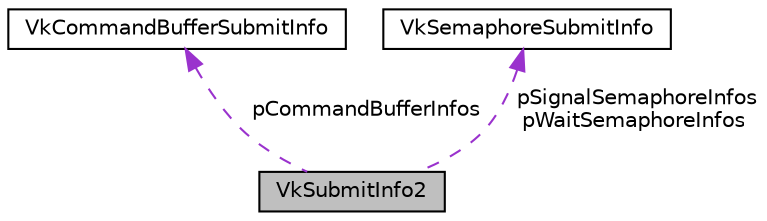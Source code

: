 digraph "VkSubmitInfo2"
{
 // LATEX_PDF_SIZE
  edge [fontname="Helvetica",fontsize="10",labelfontname="Helvetica",labelfontsize="10"];
  node [fontname="Helvetica",fontsize="10",shape=record];
  Node1 [label="VkSubmitInfo2",height=0.2,width=0.4,color="black", fillcolor="grey75", style="filled", fontcolor="black",tooltip=" "];
  Node2 -> Node1 [dir="back",color="darkorchid3",fontsize="10",style="dashed",label=" pCommandBufferInfos" ,fontname="Helvetica"];
  Node2 [label="VkCommandBufferSubmitInfo",height=0.2,width=0.4,color="black", fillcolor="white", style="filled",URL="$structVkCommandBufferSubmitInfo.html",tooltip=" "];
  Node3 -> Node1 [dir="back",color="darkorchid3",fontsize="10",style="dashed",label=" pSignalSemaphoreInfos\npWaitSemaphoreInfos" ,fontname="Helvetica"];
  Node3 [label="VkSemaphoreSubmitInfo",height=0.2,width=0.4,color="black", fillcolor="white", style="filled",URL="$structVkSemaphoreSubmitInfo.html",tooltip=" "];
}
